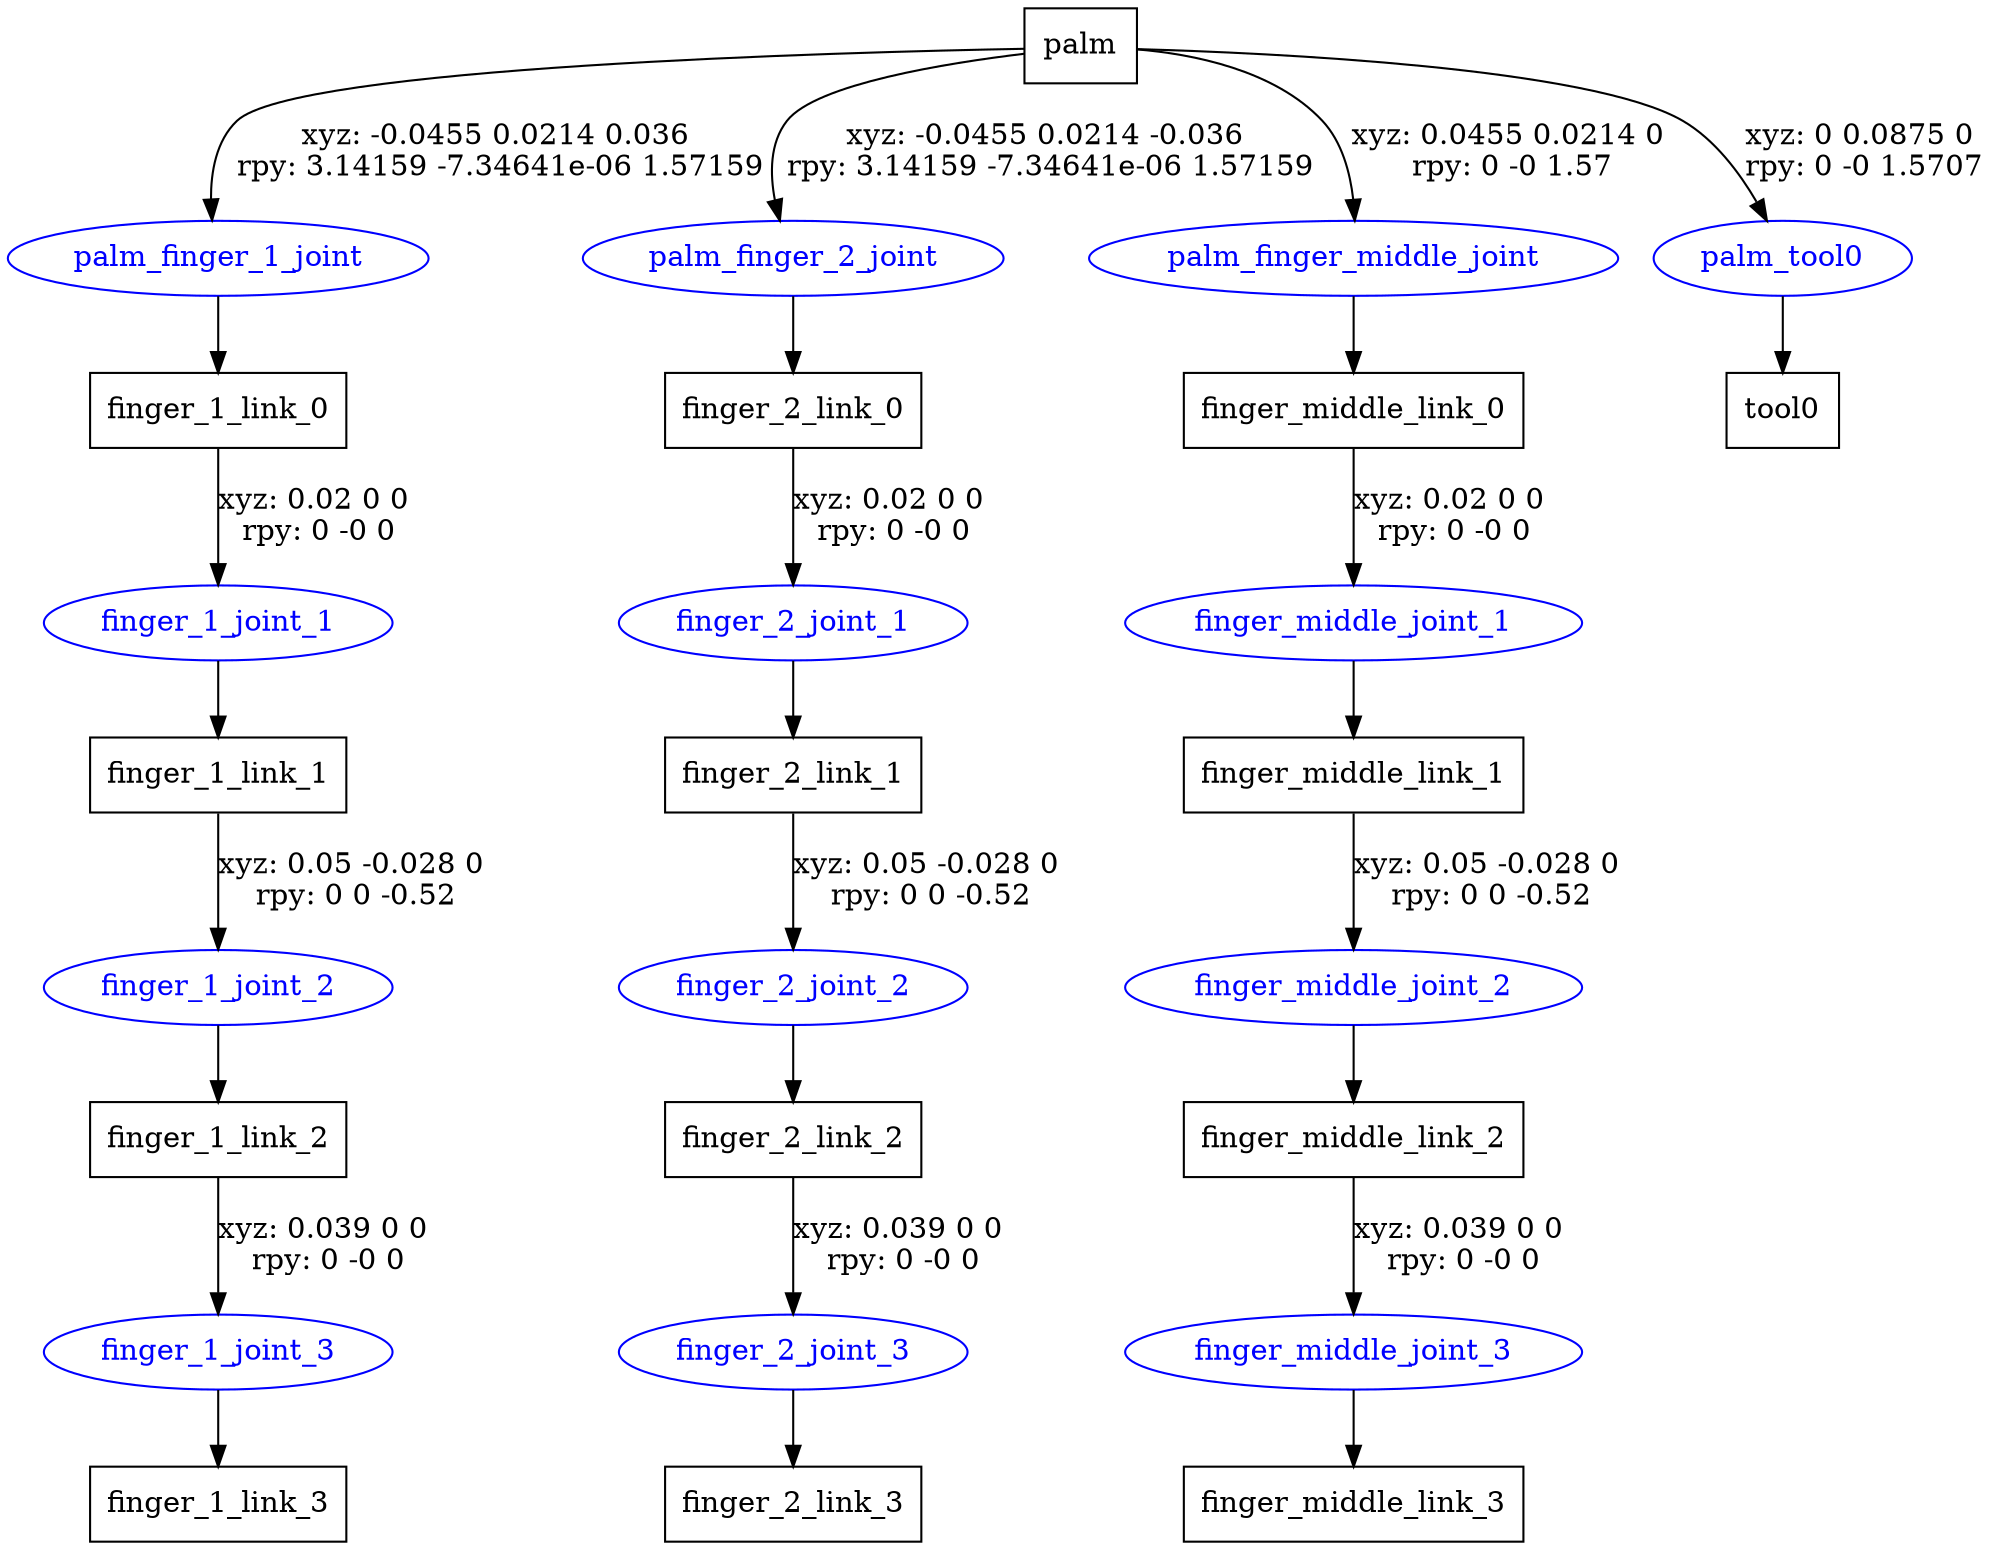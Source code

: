 digraph G {
node [shape=box];
"palm" [label="palm"];
"finger_1_link_0" [label="finger_1_link_0"];
"finger_1_link_1" [label="finger_1_link_1"];
"finger_1_link_2" [label="finger_1_link_2"];
"finger_1_link_3" [label="finger_1_link_3"];
"finger_2_link_0" [label="finger_2_link_0"];
"finger_2_link_1" [label="finger_2_link_1"];
"finger_2_link_2" [label="finger_2_link_2"];
"finger_2_link_3" [label="finger_2_link_3"];
"finger_middle_link_0" [label="finger_middle_link_0"];
"finger_middle_link_1" [label="finger_middle_link_1"];
"finger_middle_link_2" [label="finger_middle_link_2"];
"finger_middle_link_3" [label="finger_middle_link_3"];
"tool0" [label="tool0"];
node [shape=ellipse, color=blue, fontcolor=blue];
"palm" -> "palm_finger_1_joint" [label="xyz: -0.0455 0.0214 0.036 \nrpy: 3.14159 -7.34641e-06 1.57159"]
"palm_finger_1_joint" -> "finger_1_link_0"
"finger_1_link_0" -> "finger_1_joint_1" [label="xyz: 0.02 0 0 \nrpy: 0 -0 0"]
"finger_1_joint_1" -> "finger_1_link_1"
"finger_1_link_1" -> "finger_1_joint_2" [label="xyz: 0.05 -0.028 0 \nrpy: 0 0 -0.52"]
"finger_1_joint_2" -> "finger_1_link_2"
"finger_1_link_2" -> "finger_1_joint_3" [label="xyz: 0.039 0 0 \nrpy: 0 -0 0"]
"finger_1_joint_3" -> "finger_1_link_3"
"palm" -> "palm_finger_2_joint" [label="xyz: -0.0455 0.0214 -0.036 \nrpy: 3.14159 -7.34641e-06 1.57159"]
"palm_finger_2_joint" -> "finger_2_link_0"
"finger_2_link_0" -> "finger_2_joint_1" [label="xyz: 0.02 0 0 \nrpy: 0 -0 0"]
"finger_2_joint_1" -> "finger_2_link_1"
"finger_2_link_1" -> "finger_2_joint_2" [label="xyz: 0.05 -0.028 0 \nrpy: 0 0 -0.52"]
"finger_2_joint_2" -> "finger_2_link_2"
"finger_2_link_2" -> "finger_2_joint_3" [label="xyz: 0.039 0 0 \nrpy: 0 -0 0"]
"finger_2_joint_3" -> "finger_2_link_3"
"palm" -> "palm_finger_middle_joint" [label="xyz: 0.0455 0.0214 0 \nrpy: 0 -0 1.57"]
"palm_finger_middle_joint" -> "finger_middle_link_0"
"finger_middle_link_0" -> "finger_middle_joint_1" [label="xyz: 0.02 0 0 \nrpy: 0 -0 0"]
"finger_middle_joint_1" -> "finger_middle_link_1"
"finger_middle_link_1" -> "finger_middle_joint_2" [label="xyz: 0.05 -0.028 0 \nrpy: 0 0 -0.52"]
"finger_middle_joint_2" -> "finger_middle_link_2"
"finger_middle_link_2" -> "finger_middle_joint_3" [label="xyz: 0.039 0 0 \nrpy: 0 -0 0"]
"finger_middle_joint_3" -> "finger_middle_link_3"
"palm" -> "palm_tool0" [label="xyz: 0 0.0875 0 \nrpy: 0 -0 1.5707"]
"palm_tool0" -> "tool0"
}
